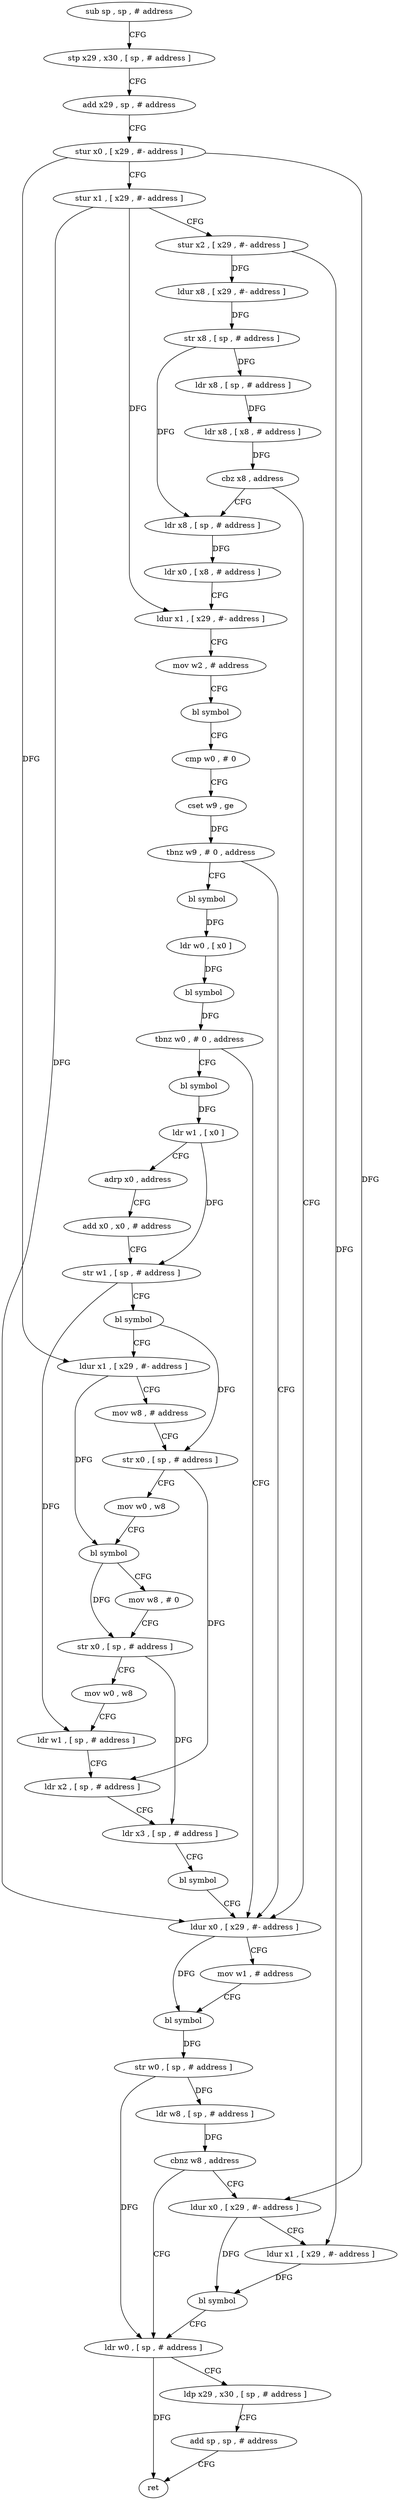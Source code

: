 digraph "func" {
"4212632" [label = "sub sp , sp , # address" ]
"4212636" [label = "stp x29 , x30 , [ sp , # address ]" ]
"4212640" [label = "add x29 , sp , # address" ]
"4212644" [label = "stur x0 , [ x29 , #- address ]" ]
"4212648" [label = "stur x1 , [ x29 , #- address ]" ]
"4212652" [label = "stur x2 , [ x29 , #- address ]" ]
"4212656" [label = "ldur x8 , [ x29 , #- address ]" ]
"4212660" [label = "str x8 , [ sp , # address ]" ]
"4212664" [label = "ldr x8 , [ sp , # address ]" ]
"4212668" [label = "ldr x8 , [ x8 , # address ]" ]
"4212672" [label = "cbz x8 , address" ]
"4212796" [label = "ldur x0 , [ x29 , #- address ]" ]
"4212676" [label = "ldr x8 , [ sp , # address ]" ]
"4212800" [label = "mov w1 , # address" ]
"4212804" [label = "bl symbol" ]
"4212808" [label = "str w0 , [ sp , # address ]" ]
"4212812" [label = "ldr w8 , [ sp , # address ]" ]
"4212816" [label = "cbnz w8 , address" ]
"4212832" [label = "ldr w0 , [ sp , # address ]" ]
"4212820" [label = "ldur x0 , [ x29 , #- address ]" ]
"4212680" [label = "ldr x0 , [ x8 , # address ]" ]
"4212684" [label = "ldur x1 , [ x29 , #- address ]" ]
"4212688" [label = "mov w2 , # address" ]
"4212692" [label = "bl symbol" ]
"4212696" [label = "cmp w0 , # 0" ]
"4212700" [label = "cset w9 , ge" ]
"4212704" [label = "tbnz w9 , # 0 , address" ]
"4212708" [label = "bl symbol" ]
"4212836" [label = "ldp x29 , x30 , [ sp , # address ]" ]
"4212840" [label = "add sp , sp , # address" ]
"4212844" [label = "ret" ]
"4212824" [label = "ldur x1 , [ x29 , #- address ]" ]
"4212828" [label = "bl symbol" ]
"4212712" [label = "ldr w0 , [ x0 ]" ]
"4212716" [label = "bl symbol" ]
"4212720" [label = "tbnz w0 , # 0 , address" ]
"4212724" [label = "bl symbol" ]
"4212728" [label = "ldr w1 , [ x0 ]" ]
"4212732" [label = "adrp x0 , address" ]
"4212736" [label = "add x0 , x0 , # address" ]
"4212740" [label = "str w1 , [ sp , # address ]" ]
"4212744" [label = "bl symbol" ]
"4212748" [label = "ldur x1 , [ x29 , #- address ]" ]
"4212752" [label = "mov w8 , # address" ]
"4212756" [label = "str x0 , [ sp , # address ]" ]
"4212760" [label = "mov w0 , w8" ]
"4212764" [label = "bl symbol" ]
"4212768" [label = "mov w8 , # 0" ]
"4212772" [label = "str x0 , [ sp , # address ]" ]
"4212776" [label = "mov w0 , w8" ]
"4212780" [label = "ldr w1 , [ sp , # address ]" ]
"4212784" [label = "ldr x2 , [ sp , # address ]" ]
"4212788" [label = "ldr x3 , [ sp , # address ]" ]
"4212792" [label = "bl symbol" ]
"4212632" -> "4212636" [ label = "CFG" ]
"4212636" -> "4212640" [ label = "CFG" ]
"4212640" -> "4212644" [ label = "CFG" ]
"4212644" -> "4212648" [ label = "CFG" ]
"4212644" -> "4212820" [ label = "DFG" ]
"4212644" -> "4212748" [ label = "DFG" ]
"4212648" -> "4212652" [ label = "CFG" ]
"4212648" -> "4212796" [ label = "DFG" ]
"4212648" -> "4212684" [ label = "DFG" ]
"4212652" -> "4212656" [ label = "DFG" ]
"4212652" -> "4212824" [ label = "DFG" ]
"4212656" -> "4212660" [ label = "DFG" ]
"4212660" -> "4212664" [ label = "DFG" ]
"4212660" -> "4212676" [ label = "DFG" ]
"4212664" -> "4212668" [ label = "DFG" ]
"4212668" -> "4212672" [ label = "DFG" ]
"4212672" -> "4212796" [ label = "CFG" ]
"4212672" -> "4212676" [ label = "CFG" ]
"4212796" -> "4212800" [ label = "CFG" ]
"4212796" -> "4212804" [ label = "DFG" ]
"4212676" -> "4212680" [ label = "DFG" ]
"4212800" -> "4212804" [ label = "CFG" ]
"4212804" -> "4212808" [ label = "DFG" ]
"4212808" -> "4212812" [ label = "DFG" ]
"4212808" -> "4212832" [ label = "DFG" ]
"4212812" -> "4212816" [ label = "DFG" ]
"4212816" -> "4212832" [ label = "CFG" ]
"4212816" -> "4212820" [ label = "CFG" ]
"4212832" -> "4212836" [ label = "CFG" ]
"4212832" -> "4212844" [ label = "DFG" ]
"4212820" -> "4212824" [ label = "CFG" ]
"4212820" -> "4212828" [ label = "DFG" ]
"4212680" -> "4212684" [ label = "CFG" ]
"4212684" -> "4212688" [ label = "CFG" ]
"4212688" -> "4212692" [ label = "CFG" ]
"4212692" -> "4212696" [ label = "CFG" ]
"4212696" -> "4212700" [ label = "CFG" ]
"4212700" -> "4212704" [ label = "DFG" ]
"4212704" -> "4212796" [ label = "CFG" ]
"4212704" -> "4212708" [ label = "CFG" ]
"4212708" -> "4212712" [ label = "DFG" ]
"4212836" -> "4212840" [ label = "CFG" ]
"4212840" -> "4212844" [ label = "CFG" ]
"4212824" -> "4212828" [ label = "DFG" ]
"4212828" -> "4212832" [ label = "CFG" ]
"4212712" -> "4212716" [ label = "DFG" ]
"4212716" -> "4212720" [ label = "DFG" ]
"4212720" -> "4212796" [ label = "CFG" ]
"4212720" -> "4212724" [ label = "CFG" ]
"4212724" -> "4212728" [ label = "DFG" ]
"4212728" -> "4212732" [ label = "CFG" ]
"4212728" -> "4212740" [ label = "DFG" ]
"4212732" -> "4212736" [ label = "CFG" ]
"4212736" -> "4212740" [ label = "CFG" ]
"4212740" -> "4212744" [ label = "CFG" ]
"4212740" -> "4212780" [ label = "DFG" ]
"4212744" -> "4212748" [ label = "CFG" ]
"4212744" -> "4212756" [ label = "DFG" ]
"4212748" -> "4212752" [ label = "CFG" ]
"4212748" -> "4212764" [ label = "DFG" ]
"4212752" -> "4212756" [ label = "CFG" ]
"4212756" -> "4212760" [ label = "CFG" ]
"4212756" -> "4212784" [ label = "DFG" ]
"4212760" -> "4212764" [ label = "CFG" ]
"4212764" -> "4212768" [ label = "CFG" ]
"4212764" -> "4212772" [ label = "DFG" ]
"4212768" -> "4212772" [ label = "CFG" ]
"4212772" -> "4212776" [ label = "CFG" ]
"4212772" -> "4212788" [ label = "DFG" ]
"4212776" -> "4212780" [ label = "CFG" ]
"4212780" -> "4212784" [ label = "CFG" ]
"4212784" -> "4212788" [ label = "CFG" ]
"4212788" -> "4212792" [ label = "CFG" ]
"4212792" -> "4212796" [ label = "CFG" ]
}
